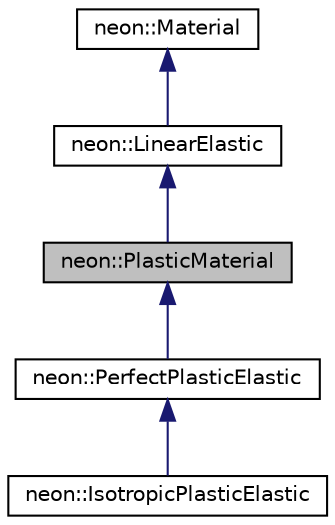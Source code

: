 digraph "neon::PlasticMaterial"
{
 // INTERACTIVE_SVG=YES
  edge [fontname="Helvetica",fontsize="10",labelfontname="Helvetica",labelfontsize="10"];
  node [fontname="Helvetica",fontsize="10",shape=record];
  Node0 [label="neon::PlasticMaterial",height=0.2,width=0.4,color="black", fillcolor="grey75", style="filled", fontcolor="black"];
  Node1 -> Node0 [dir="back",color="midnightblue",fontsize="10",style="solid",fontname="Helvetica"];
  Node1 [label="neon::LinearElastic",height=0.2,width=0.4,color="black", fillcolor="white", style="filled",URL="$classneon_1_1LinearElastic.html"];
  Node2 -> Node1 [dir="back",color="midnightblue",fontsize="10",style="solid",fontname="Helvetica"];
  Node2 [label="neon::Material",height=0.2,width=0.4,color="black", fillcolor="white", style="filled",URL="$classneon_1_1Material.html"];
  Node0 -> Node3 [dir="back",color="midnightblue",fontsize="10",style="solid",fontname="Helvetica"];
  Node3 [label="neon::PerfectPlasticElastic",height=0.2,width=0.4,color="black", fillcolor="white", style="filled",URL="$classneon_1_1PerfectPlasticElastic.html"];
  Node3 -> Node4 [dir="back",color="midnightblue",fontsize="10",style="solid",fontname="Helvetica"];
  Node4 [label="neon::IsotropicPlasticElastic",height=0.2,width=0.4,color="black", fillcolor="white", style="filled",URL="$classneon_1_1IsotropicPlasticElastic.html"];
}
